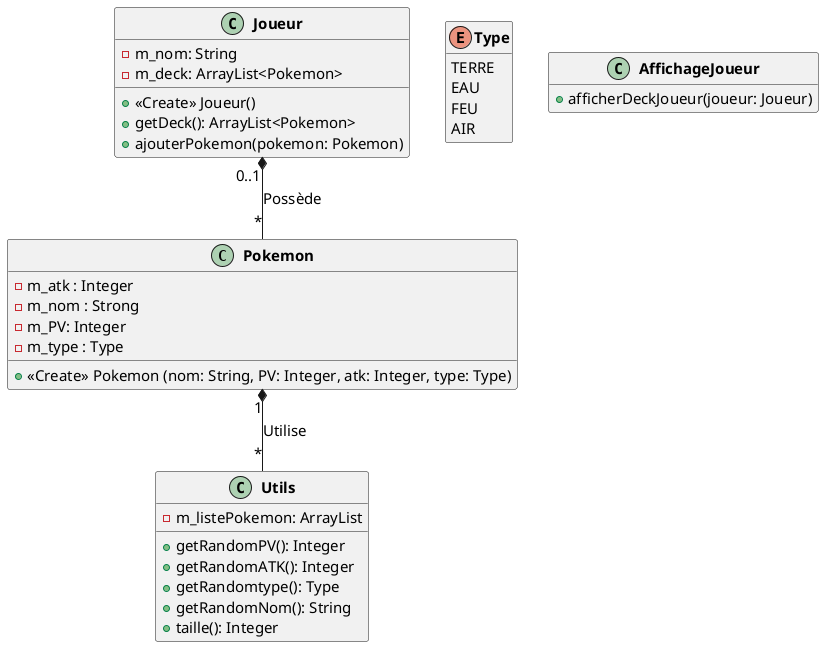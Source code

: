 @startuml
scale 1
skinparam classFontStyle Bold
skinparam defaultFontSize 15
hide empty members
skinparam classAttribute IconSize 0
skinparam classFontStyle Bold
hide enum methods


class Pokemon{
    -m_atk : Integer
    -m_nom : Strong
    -m_PV: Integer
    -m_type : Type
    +<<Create>> Pokemon (nom: String, PV: Integer, atk: Integer, type: Type)
}
enum Type{
        TERRE
        EAU
        FEU
        AIR
}
class Utils{
    -m_listePokemon: ArrayList
    +getRandomPV(): Integer
    +getRandomATK(): Integer
    +getRandomtype(): Type
    +getRandomNom(): String
    +taille(): Integer
}
class Joueur{
    -m_nom: String
    -m_deck: ArrayList<Pokemon>
    +<<Create>> Joueur()
    +getDeck(): ArrayList<Pokemon>
    +ajouterPokemon(pokemon: Pokemon)
}
class AffichageJoueur{
    +afficherDeckJoueur(joueur: Joueur)
}

Pokemon "1" *-- "*" Utils : Utilise
Joueur "0..1" *-- "*" Pokemon : Possède
@enduml